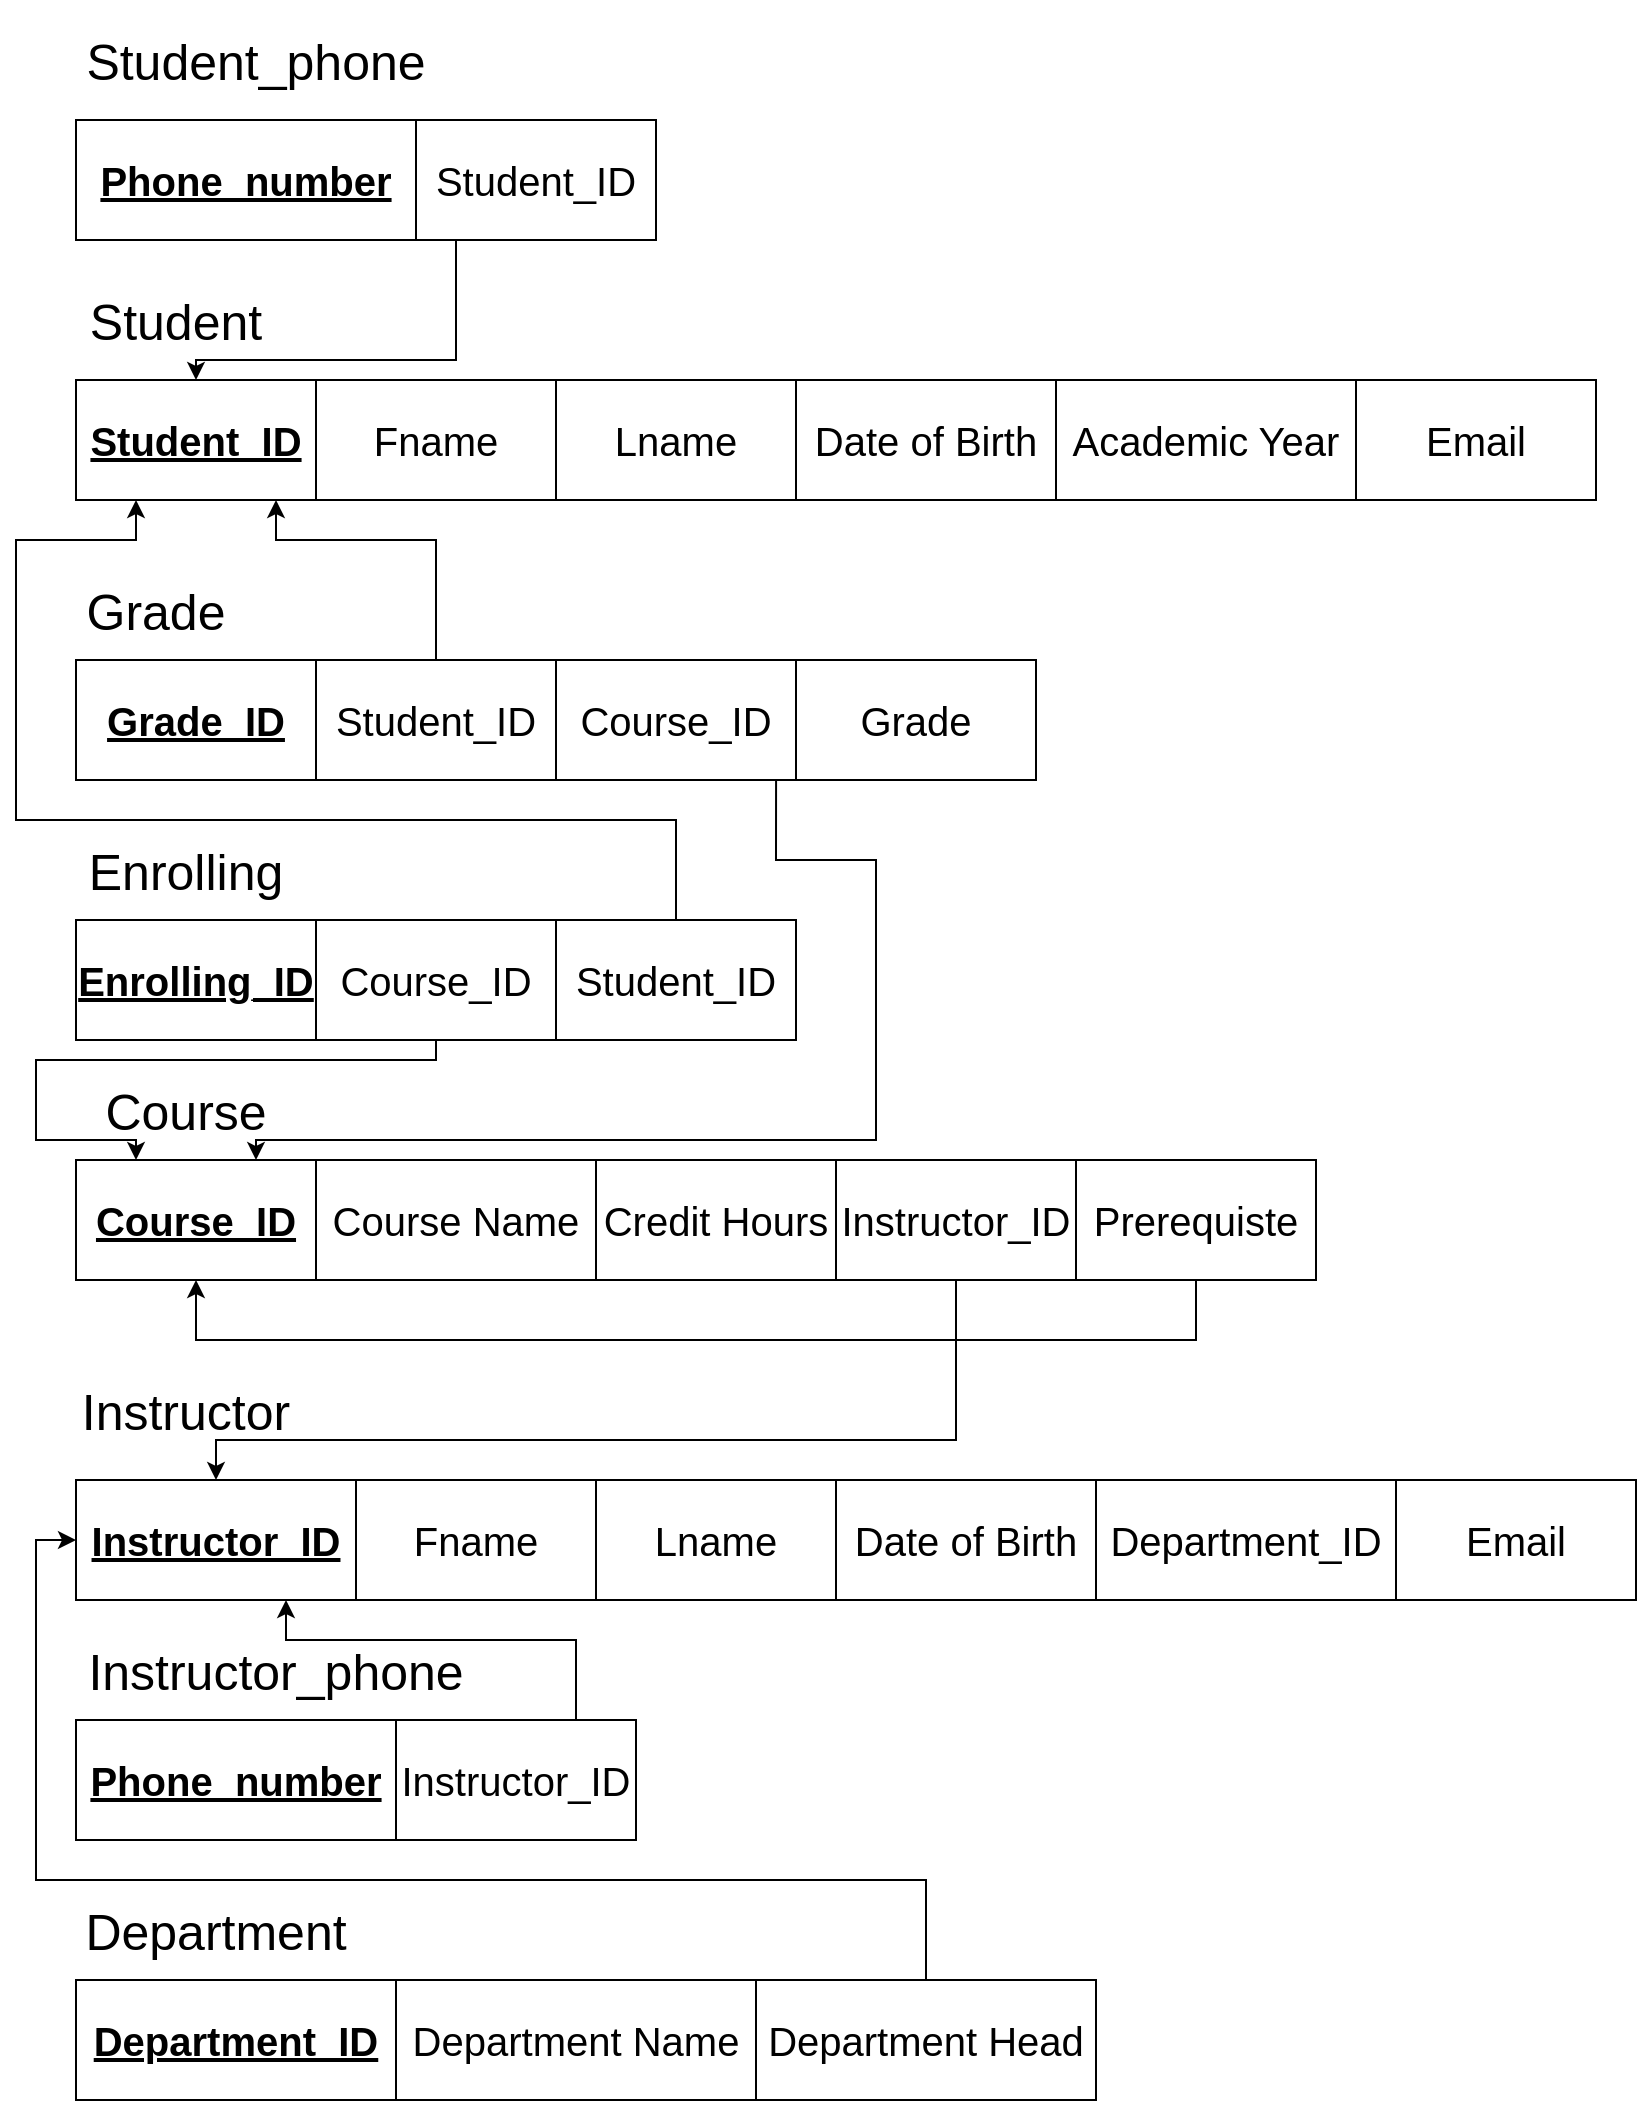 <mxfile version="22.1.2" type="device">
  <diagram name="Page-1" id="sYlh2J3qcroE8akJQePD">
    <mxGraphModel dx="1050" dy="629" grid="1" gridSize="10" guides="1" tooltips="1" connect="1" arrows="1" fold="1" page="1" pageScale="1" pageWidth="850" pageHeight="1100" math="0" shadow="0">
      <root>
        <mxCell id="0" />
        <mxCell id="1" parent="0" />
        <mxCell id="ZVJcNq3bWCPfg_cjgLPd-1" value="Student&lt;font style=&quot;font-size: 25px;&quot;&gt;&lt;br style=&quot;font-size: 25px;&quot;&gt;&lt;/font&gt;" style="text;html=1;strokeColor=none;fillColor=none;align=center;verticalAlign=middle;whiteSpace=wrap;rounded=0;fontSize=25;" vertex="1" parent="1">
          <mxGeometry x="40" y="160" width="100" height="40" as="geometry" />
        </mxCell>
        <mxCell id="ZVJcNq3bWCPfg_cjgLPd-2" value="Student_ID" style="rounded=0;whiteSpace=wrap;html=1;fontSize=20;fontStyle=5" vertex="1" parent="1">
          <mxGeometry x="40" y="210" width="120" height="60" as="geometry" />
        </mxCell>
        <mxCell id="ZVJcNq3bWCPfg_cjgLPd-3" value="Fname" style="rounded=0;whiteSpace=wrap;html=1;fontSize=20;" vertex="1" parent="1">
          <mxGeometry x="160" y="210" width="120" height="60" as="geometry" />
        </mxCell>
        <mxCell id="ZVJcNq3bWCPfg_cjgLPd-4" value="Lname" style="rounded=0;whiteSpace=wrap;html=1;fontSize=20;" vertex="1" parent="1">
          <mxGeometry x="280" y="210" width="120" height="60" as="geometry" />
        </mxCell>
        <mxCell id="ZVJcNq3bWCPfg_cjgLPd-5" value="Academic Year" style="rounded=0;whiteSpace=wrap;html=1;fontSize=20;" vertex="1" parent="1">
          <mxGeometry x="530" y="210" width="150" height="60" as="geometry" />
        </mxCell>
        <mxCell id="ZVJcNq3bWCPfg_cjgLPd-6" value="Email" style="rounded=0;whiteSpace=wrap;html=1;fontSize=20;" vertex="1" parent="1">
          <mxGeometry x="680" y="210" width="120" height="60" as="geometry" />
        </mxCell>
        <mxCell id="ZVJcNq3bWCPfg_cjgLPd-7" value="Student_phone" style="text;html=1;strokeColor=none;fillColor=none;align=center;verticalAlign=middle;whiteSpace=wrap;rounded=0;fontSize=25;" vertex="1" parent="1">
          <mxGeometry x="40" y="20" width="180" height="60" as="geometry" />
        </mxCell>
        <mxCell id="ZVJcNq3bWCPfg_cjgLPd-8" value="Phone_number" style="rounded=0;whiteSpace=wrap;html=1;fontSize=20;fontStyle=5" vertex="1" parent="1">
          <mxGeometry x="40" y="80" width="170" height="60" as="geometry" />
        </mxCell>
        <mxCell id="ZVJcNq3bWCPfg_cjgLPd-10" style="edgeStyle=orthogonalEdgeStyle;rounded=0;orthogonalLoop=1;jettySize=auto;html=1;entryX=0.5;entryY=0;entryDx=0;entryDy=0;" edge="1" parent="1" source="ZVJcNq3bWCPfg_cjgLPd-9" target="ZVJcNq3bWCPfg_cjgLPd-2">
          <mxGeometry relative="1" as="geometry">
            <Array as="points">
              <mxPoint x="230" y="200" />
              <mxPoint x="100" y="200" />
            </Array>
          </mxGeometry>
        </mxCell>
        <mxCell id="ZVJcNq3bWCPfg_cjgLPd-9" value="Student_ID" style="rounded=0;whiteSpace=wrap;html=1;fontSize=20;" vertex="1" parent="1">
          <mxGeometry x="210" y="80" width="120" height="60" as="geometry" />
        </mxCell>
        <mxCell id="ZVJcNq3bWCPfg_cjgLPd-11" value="Grade" style="text;html=1;strokeColor=none;fillColor=none;align=center;verticalAlign=middle;whiteSpace=wrap;rounded=0;fontSize=25;" vertex="1" parent="1">
          <mxGeometry x="40" y="310" width="80" height="30" as="geometry" />
        </mxCell>
        <mxCell id="ZVJcNq3bWCPfg_cjgLPd-12" value="Grade_ID" style="rounded=0;whiteSpace=wrap;html=1;fontSize=20;fontStyle=5" vertex="1" parent="1">
          <mxGeometry x="40" y="350" width="120" height="60" as="geometry" />
        </mxCell>
        <mxCell id="ZVJcNq3bWCPfg_cjgLPd-20" style="edgeStyle=orthogonalEdgeStyle;rounded=0;orthogonalLoop=1;jettySize=auto;html=1;exitX=0.5;exitY=0;exitDx=0;exitDy=0;" edge="1" parent="1" source="ZVJcNq3bWCPfg_cjgLPd-13">
          <mxGeometry relative="1" as="geometry">
            <mxPoint x="140" y="270" as="targetPoint" />
            <Array as="points">
              <mxPoint x="220" y="290" />
              <mxPoint x="140" y="290" />
              <mxPoint x="140" y="270" />
            </Array>
          </mxGeometry>
        </mxCell>
        <mxCell id="ZVJcNq3bWCPfg_cjgLPd-13" value="Student_ID" style="rounded=0;whiteSpace=wrap;html=1;fontSize=20;" vertex="1" parent="1">
          <mxGeometry x="160" y="350" width="120" height="60" as="geometry" />
        </mxCell>
        <mxCell id="ZVJcNq3bWCPfg_cjgLPd-30" style="edgeStyle=orthogonalEdgeStyle;rounded=0;orthogonalLoop=1;jettySize=auto;html=1;exitX=0.917;exitY=1.007;exitDx=0;exitDy=0;entryX=0.75;entryY=0;entryDx=0;entryDy=0;exitPerimeter=0;" edge="1" parent="1" source="ZVJcNq3bWCPfg_cjgLPd-14" target="ZVJcNq3bWCPfg_cjgLPd-24">
          <mxGeometry relative="1" as="geometry">
            <Array as="points">
              <mxPoint x="390" y="450" />
              <mxPoint x="440" y="450" />
              <mxPoint x="440" y="590" />
              <mxPoint x="130" y="590" />
            </Array>
          </mxGeometry>
        </mxCell>
        <mxCell id="ZVJcNq3bWCPfg_cjgLPd-14" value="Course_ID" style="rounded=0;whiteSpace=wrap;html=1;fontSize=20;" vertex="1" parent="1">
          <mxGeometry x="280" y="350" width="120" height="60" as="geometry" />
        </mxCell>
        <mxCell id="ZVJcNq3bWCPfg_cjgLPd-15" value="Grade" style="rounded=0;whiteSpace=wrap;html=1;fontSize=20;" vertex="1" parent="1">
          <mxGeometry x="400" y="350" width="120" height="60" as="geometry" />
        </mxCell>
        <mxCell id="ZVJcNq3bWCPfg_cjgLPd-16" value="Enrolling" style="text;html=1;strokeColor=none;fillColor=none;align=center;verticalAlign=middle;whiteSpace=wrap;rounded=0;fontSize=25;" vertex="1" parent="1">
          <mxGeometry x="40" y="440" width="110" height="30" as="geometry" />
        </mxCell>
        <mxCell id="ZVJcNq3bWCPfg_cjgLPd-17" value="Enrolling_ID" style="rounded=0;whiteSpace=wrap;html=1;fontSize=20;fontStyle=5" vertex="1" parent="1">
          <mxGeometry x="40" y="480" width="120" height="60" as="geometry" />
        </mxCell>
        <mxCell id="ZVJcNq3bWCPfg_cjgLPd-31" style="edgeStyle=orthogonalEdgeStyle;rounded=0;orthogonalLoop=1;jettySize=auto;html=1;entryX=0.25;entryY=0;entryDx=0;entryDy=0;" edge="1" parent="1" source="ZVJcNq3bWCPfg_cjgLPd-18" target="ZVJcNq3bWCPfg_cjgLPd-24">
          <mxGeometry relative="1" as="geometry">
            <Array as="points">
              <mxPoint x="220" y="550" />
              <mxPoint x="20" y="550" />
              <mxPoint x="20" y="590" />
              <mxPoint x="70" y="590" />
            </Array>
          </mxGeometry>
        </mxCell>
        <mxCell id="ZVJcNq3bWCPfg_cjgLPd-18" value="Course_ID" style="rounded=0;whiteSpace=wrap;html=1;fontSize=20;" vertex="1" parent="1">
          <mxGeometry x="160" y="480" width="120" height="60" as="geometry" />
        </mxCell>
        <mxCell id="ZVJcNq3bWCPfg_cjgLPd-21" style="edgeStyle=orthogonalEdgeStyle;rounded=0;orthogonalLoop=1;jettySize=auto;html=1;entryX=0.25;entryY=1;entryDx=0;entryDy=0;" edge="1" parent="1" source="ZVJcNq3bWCPfg_cjgLPd-19" target="ZVJcNq3bWCPfg_cjgLPd-2">
          <mxGeometry relative="1" as="geometry">
            <Array as="points">
              <mxPoint x="340" y="430" />
              <mxPoint x="10" y="430" />
              <mxPoint x="10" y="290" />
              <mxPoint x="70" y="290" />
            </Array>
          </mxGeometry>
        </mxCell>
        <mxCell id="ZVJcNq3bWCPfg_cjgLPd-19" value="Student_ID" style="rounded=0;whiteSpace=wrap;html=1;fontSize=20;" vertex="1" parent="1">
          <mxGeometry x="280" y="480" width="120" height="60" as="geometry" />
        </mxCell>
        <mxCell id="ZVJcNq3bWCPfg_cjgLPd-23" value="Course" style="text;html=1;strokeColor=none;fillColor=none;align=center;verticalAlign=middle;whiteSpace=wrap;rounded=0;fontSize=25;" vertex="1" parent="1">
          <mxGeometry x="40" y="560" width="110" height="30" as="geometry" />
        </mxCell>
        <mxCell id="ZVJcNq3bWCPfg_cjgLPd-24" value="Course_ID" style="rounded=0;whiteSpace=wrap;html=1;fontSize=20;fontStyle=5" vertex="1" parent="1">
          <mxGeometry x="40" y="600" width="120" height="60" as="geometry" />
        </mxCell>
        <mxCell id="ZVJcNq3bWCPfg_cjgLPd-25" value="Course Name" style="rounded=0;whiteSpace=wrap;html=1;fontSize=20;" vertex="1" parent="1">
          <mxGeometry x="160" y="600" width="140" height="60" as="geometry" />
        </mxCell>
        <mxCell id="ZVJcNq3bWCPfg_cjgLPd-26" value="Credit Hours" style="rounded=0;whiteSpace=wrap;html=1;fontSize=20;" vertex="1" parent="1">
          <mxGeometry x="300" y="600" width="120" height="60" as="geometry" />
        </mxCell>
        <mxCell id="ZVJcNq3bWCPfg_cjgLPd-45" style="edgeStyle=orthogonalEdgeStyle;rounded=0;orthogonalLoop=1;jettySize=auto;html=1;exitX=0.5;exitY=1;exitDx=0;exitDy=0;" edge="1" parent="1" source="ZVJcNq3bWCPfg_cjgLPd-27" target="ZVJcNq3bWCPfg_cjgLPd-33">
          <mxGeometry relative="1" as="geometry">
            <Array as="points">
              <mxPoint x="480" y="740" />
              <mxPoint x="110" y="740" />
            </Array>
          </mxGeometry>
        </mxCell>
        <mxCell id="ZVJcNq3bWCPfg_cjgLPd-27" value="Instructor_ID" style="rounded=0;whiteSpace=wrap;html=1;fontSize=20;" vertex="1" parent="1">
          <mxGeometry x="420" y="600" width="120" height="60" as="geometry" />
        </mxCell>
        <mxCell id="ZVJcNq3bWCPfg_cjgLPd-29" style="edgeStyle=orthogonalEdgeStyle;rounded=0;orthogonalLoop=1;jettySize=auto;html=1;exitX=0.5;exitY=1;exitDx=0;exitDy=0;entryX=0.5;entryY=1;entryDx=0;entryDy=0;" edge="1" parent="1" source="ZVJcNq3bWCPfg_cjgLPd-28" target="ZVJcNq3bWCPfg_cjgLPd-24">
          <mxGeometry relative="1" as="geometry">
            <Array as="points">
              <mxPoint x="600" y="690" />
              <mxPoint x="100" y="690" />
            </Array>
          </mxGeometry>
        </mxCell>
        <mxCell id="ZVJcNq3bWCPfg_cjgLPd-28" value="Prerequiste" style="rounded=0;whiteSpace=wrap;html=1;fontSize=20;" vertex="1" parent="1">
          <mxGeometry x="540" y="600" width="120" height="60" as="geometry" />
        </mxCell>
        <mxCell id="ZVJcNq3bWCPfg_cjgLPd-32" value="Instructor" style="text;html=1;strokeColor=none;fillColor=none;align=center;verticalAlign=middle;whiteSpace=wrap;rounded=0;fontSize=25;" vertex="1" parent="1">
          <mxGeometry x="40" y="710" width="110" height="30" as="geometry" />
        </mxCell>
        <mxCell id="ZVJcNq3bWCPfg_cjgLPd-33" value="Instructor_ID" style="rounded=0;whiteSpace=wrap;html=1;fontSize=20;fontStyle=5" vertex="1" parent="1">
          <mxGeometry x="40" y="760" width="140" height="60" as="geometry" />
        </mxCell>
        <mxCell id="ZVJcNq3bWCPfg_cjgLPd-39" value="Date of Birth" style="rounded=0;whiteSpace=wrap;html=1;fontSize=20;" vertex="1" parent="1">
          <mxGeometry x="400" y="210" width="130" height="60" as="geometry" />
        </mxCell>
        <mxCell id="ZVJcNq3bWCPfg_cjgLPd-40" value="Fname" style="rounded=0;whiteSpace=wrap;html=1;fontSize=20;" vertex="1" parent="1">
          <mxGeometry x="180" y="760" width="120" height="60" as="geometry" />
        </mxCell>
        <mxCell id="ZVJcNq3bWCPfg_cjgLPd-41" value="Lname" style="rounded=0;whiteSpace=wrap;html=1;fontSize=20;" vertex="1" parent="1">
          <mxGeometry x="300" y="760" width="120" height="60" as="geometry" />
        </mxCell>
        <mxCell id="ZVJcNq3bWCPfg_cjgLPd-42" value="Department_ID" style="rounded=0;whiteSpace=wrap;html=1;fontSize=20;" vertex="1" parent="1">
          <mxGeometry x="550" y="760" width="150" height="60" as="geometry" />
        </mxCell>
        <mxCell id="ZVJcNq3bWCPfg_cjgLPd-43" value="Email" style="rounded=0;whiteSpace=wrap;html=1;fontSize=20;" vertex="1" parent="1">
          <mxGeometry x="700" y="760" width="120" height="60" as="geometry" />
        </mxCell>
        <mxCell id="ZVJcNq3bWCPfg_cjgLPd-44" value="Date of Birth" style="rounded=0;whiteSpace=wrap;html=1;fontSize=20;" vertex="1" parent="1">
          <mxGeometry x="420" y="760" width="130" height="60" as="geometry" />
        </mxCell>
        <mxCell id="ZVJcNq3bWCPfg_cjgLPd-46" value="Instructor_phone" style="text;html=1;strokeColor=none;fillColor=none;align=center;verticalAlign=middle;whiteSpace=wrap;rounded=0;fontSize=25;" vertex="1" parent="1">
          <mxGeometry x="40" y="840" width="200" height="30" as="geometry" />
        </mxCell>
        <mxCell id="ZVJcNq3bWCPfg_cjgLPd-47" value="Phone_number" style="rounded=0;whiteSpace=wrap;html=1;fontSize=20;fontStyle=5" vertex="1" parent="1">
          <mxGeometry x="40" y="880" width="160" height="60" as="geometry" />
        </mxCell>
        <mxCell id="ZVJcNq3bWCPfg_cjgLPd-49" style="edgeStyle=orthogonalEdgeStyle;rounded=0;orthogonalLoop=1;jettySize=auto;html=1;entryX=0.75;entryY=1;entryDx=0;entryDy=0;exitX=0.75;exitY=0;exitDx=0;exitDy=0;" edge="1" parent="1" source="ZVJcNq3bWCPfg_cjgLPd-48" target="ZVJcNq3bWCPfg_cjgLPd-33">
          <mxGeometry relative="1" as="geometry">
            <Array as="points">
              <mxPoint x="290" y="840" />
              <mxPoint x="145" y="840" />
            </Array>
          </mxGeometry>
        </mxCell>
        <mxCell id="ZVJcNq3bWCPfg_cjgLPd-48" value="Instructor_ID" style="rounded=0;whiteSpace=wrap;html=1;fontSize=20;fontStyle=0" vertex="1" parent="1">
          <mxGeometry x="200" y="880" width="120" height="60" as="geometry" />
        </mxCell>
        <mxCell id="ZVJcNq3bWCPfg_cjgLPd-50" value="Department" style="text;html=1;strokeColor=none;fillColor=none;align=center;verticalAlign=middle;whiteSpace=wrap;rounded=0;fontSize=25;" vertex="1" parent="1">
          <mxGeometry x="40" y="970" width="140" height="30" as="geometry" />
        </mxCell>
        <mxCell id="ZVJcNq3bWCPfg_cjgLPd-51" value="Department_ID" style="rounded=0;whiteSpace=wrap;html=1;fontSize=20;fontStyle=5" vertex="1" parent="1">
          <mxGeometry x="40" y="1010" width="160" height="60" as="geometry" />
        </mxCell>
        <mxCell id="ZVJcNq3bWCPfg_cjgLPd-52" value="Department Name" style="rounded=0;whiteSpace=wrap;html=1;fontSize=20;" vertex="1" parent="1">
          <mxGeometry x="200" y="1010" width="180" height="60" as="geometry" />
        </mxCell>
        <mxCell id="ZVJcNq3bWCPfg_cjgLPd-54" style="edgeStyle=orthogonalEdgeStyle;rounded=0;orthogonalLoop=1;jettySize=auto;html=1;entryX=0;entryY=0.5;entryDx=0;entryDy=0;" edge="1" parent="1" source="ZVJcNq3bWCPfg_cjgLPd-53" target="ZVJcNq3bWCPfg_cjgLPd-33">
          <mxGeometry relative="1" as="geometry">
            <Array as="points">
              <mxPoint x="465" y="960" />
              <mxPoint x="20" y="960" />
              <mxPoint x="20" y="790" />
            </Array>
          </mxGeometry>
        </mxCell>
        <mxCell id="ZVJcNq3bWCPfg_cjgLPd-53" value="Department Head" style="rounded=0;whiteSpace=wrap;html=1;fontSize=20;" vertex="1" parent="1">
          <mxGeometry x="380" y="1010" width="170" height="60" as="geometry" />
        </mxCell>
      </root>
    </mxGraphModel>
  </diagram>
</mxfile>

